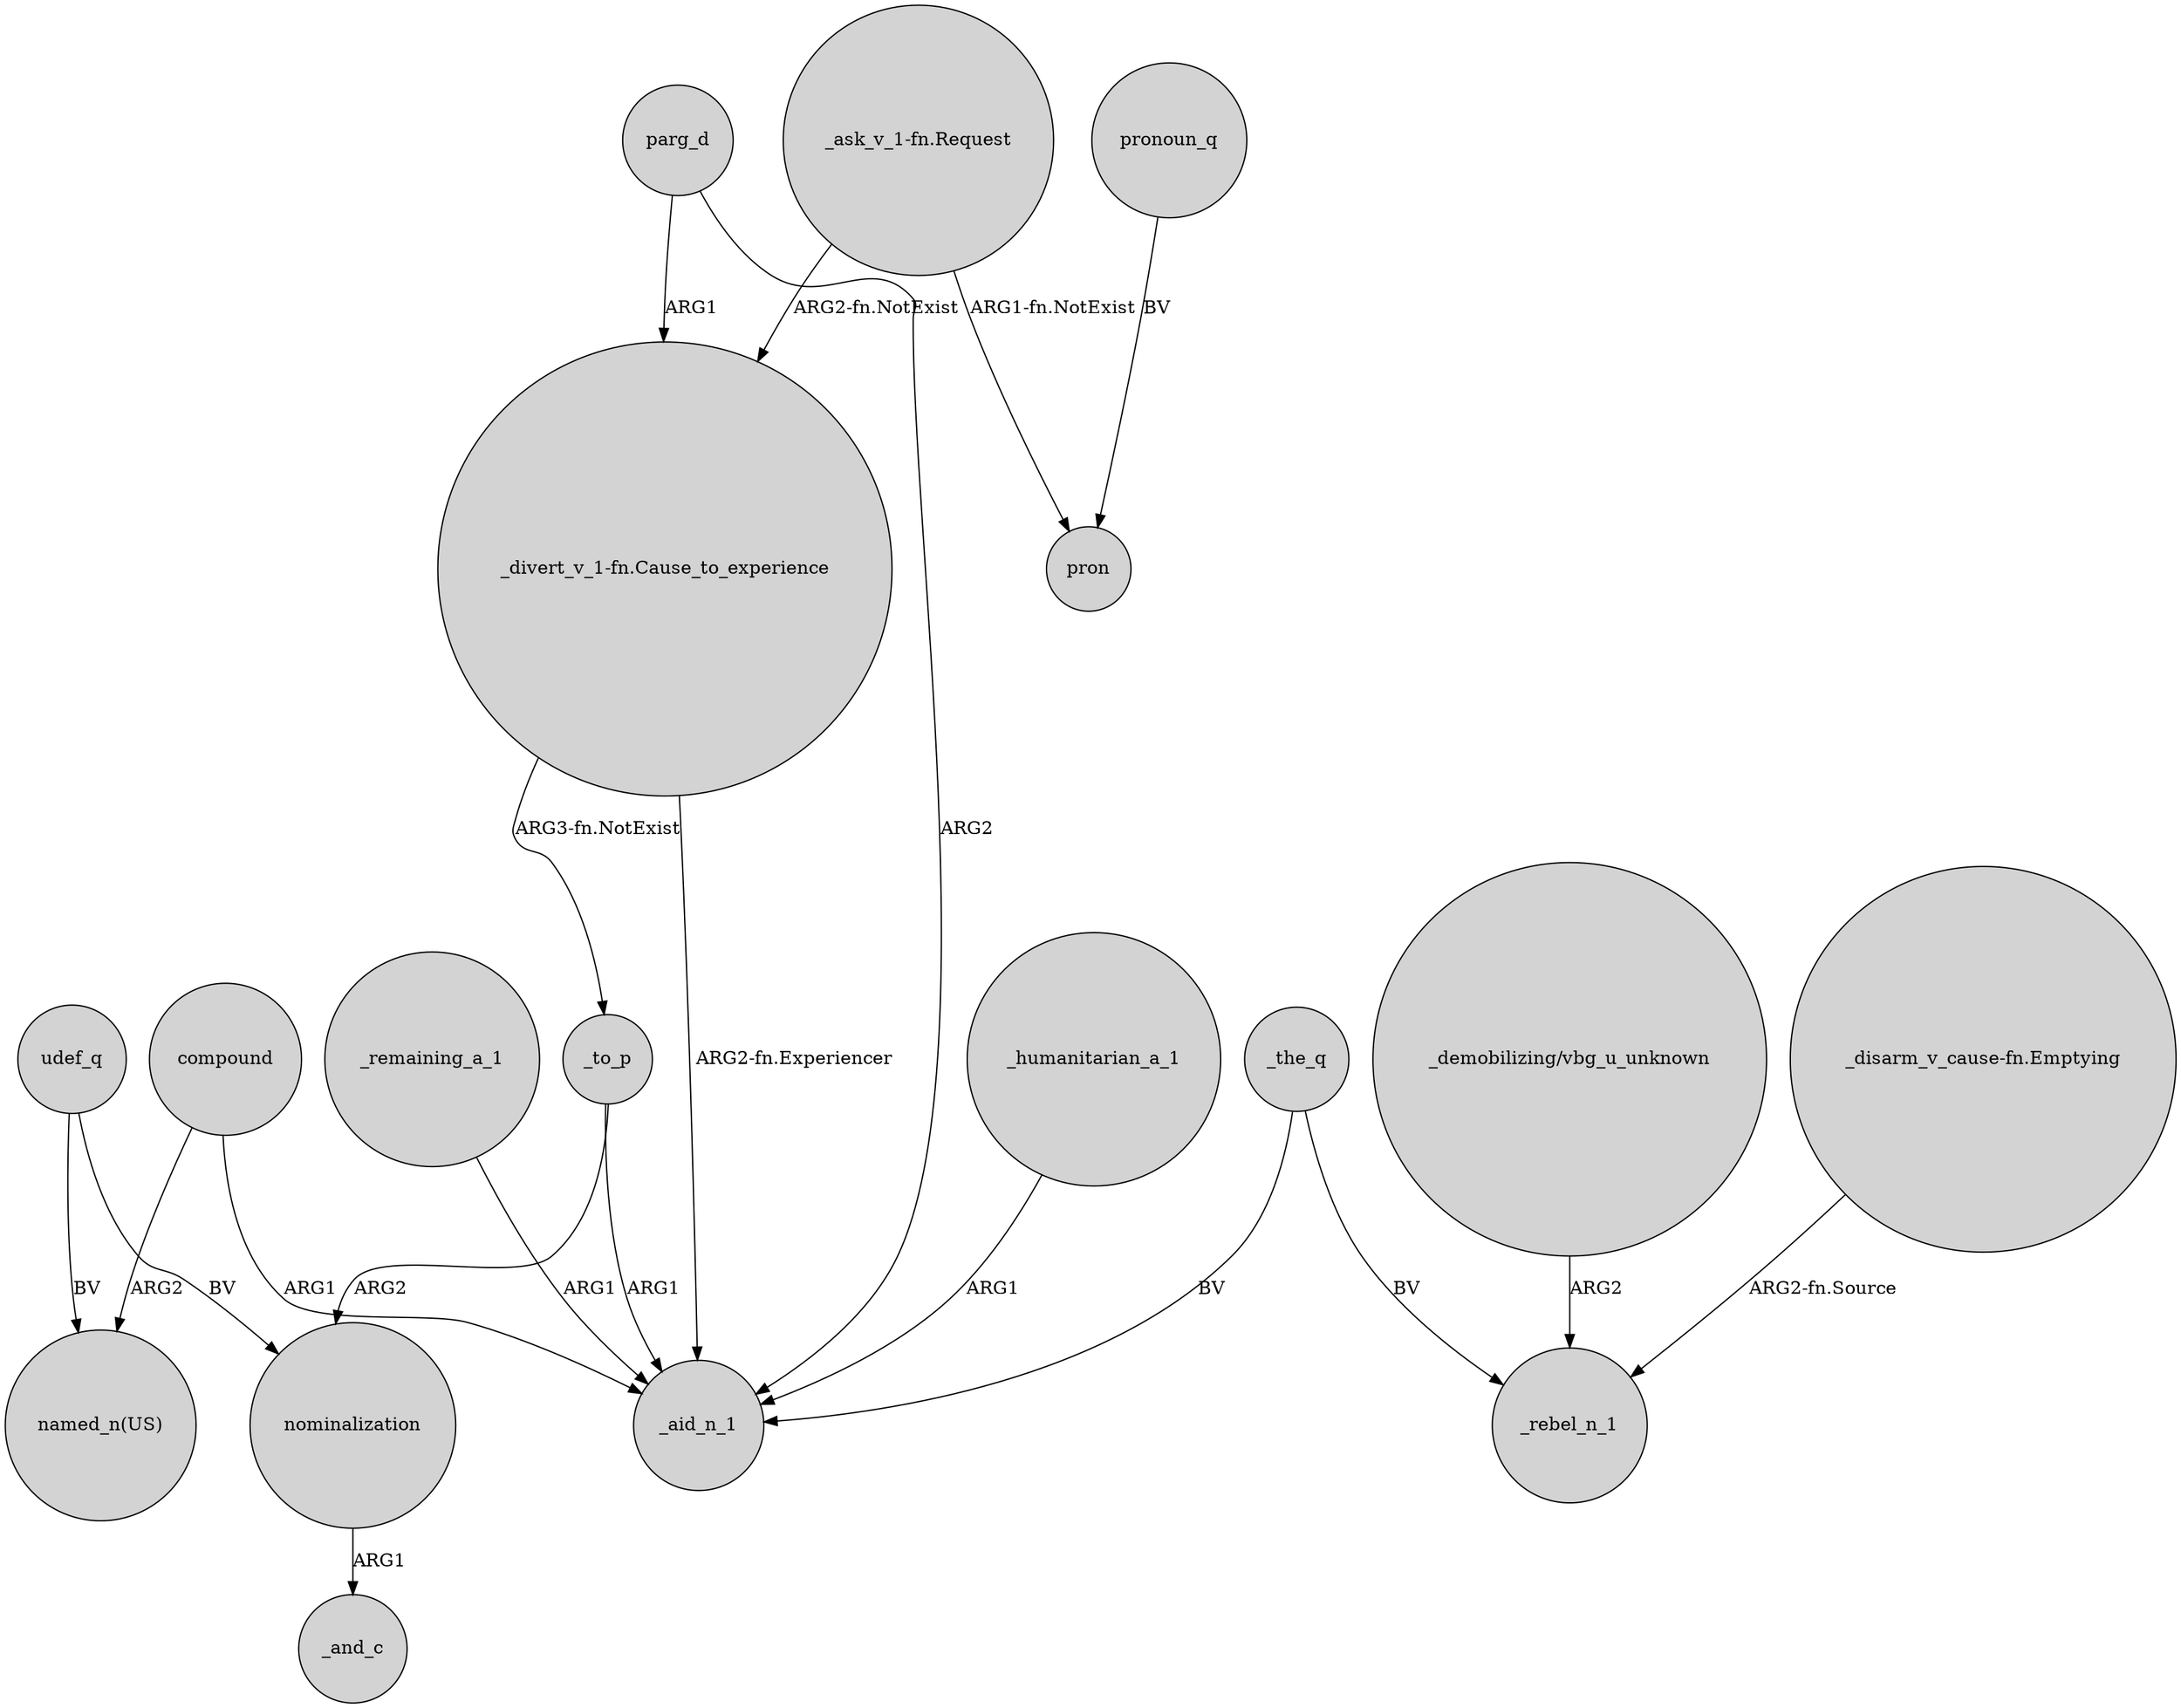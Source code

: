digraph {
	node [shape=circle style=filled]
	"_divert_v_1-fn.Cause_to_experience" -> _to_p [label="ARG3-fn.NotExist"]
	udef_q -> "named_n(US)" [label=BV]
	"_disarm_v_cause-fn.Emptying" -> _rebel_n_1 [label="ARG2-fn.Source"]
	"_ask_v_1-fn.Request" -> "_divert_v_1-fn.Cause_to_experience" [label="ARG2-fn.NotExist"]
	_remaining_a_1 -> _aid_n_1 [label=ARG1]
	nominalization -> _and_c [label=ARG1]
	compound -> "named_n(US)" [label=ARG2]
	"_ask_v_1-fn.Request" -> pron [label="ARG1-fn.NotExist"]
	compound -> _aid_n_1 [label=ARG1]
	parg_d -> _aid_n_1 [label=ARG2]
	"_demobilizing/vbg_u_unknown" -> _rebel_n_1 [label=ARG2]
	pronoun_q -> pron [label=BV]
	_humanitarian_a_1 -> _aid_n_1 [label=ARG1]
	_to_p -> nominalization [label=ARG2]
	udef_q -> nominalization [label=BV]
	"_divert_v_1-fn.Cause_to_experience" -> _aid_n_1 [label="ARG2-fn.Experiencer"]
	parg_d -> "_divert_v_1-fn.Cause_to_experience" [label=ARG1]
	_the_q -> _aid_n_1 [label=BV]
	_the_q -> _rebel_n_1 [label=BV]
	_to_p -> _aid_n_1 [label=ARG1]
}
